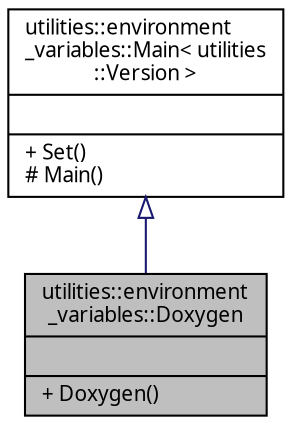 digraph "utilities::environment_variables::Doxygen"
{
 // INTERACTIVE_SVG=YES
  edge [fontname="Verdana",fontsize="10",labelfontname="Verdana",labelfontsize="10"];
  node [fontname="Verdana",fontsize="10",shape=record];
  Node1 [label="{utilities::environment\l_variables::Doxygen\n||+ Doxygen()\l}",height=0.2,width=0.4,color="black", fillcolor="grey75", style="filled", fontcolor="black"];
  Node2 -> Node1 [dir="back",color="midnightblue",fontsize="10",style="solid",arrowtail="onormal",fontname="Verdana"];
  Node2 [label="{utilities::environment\l_variables::Main\< utilities\l::Version \>\n||+ Set()\l# Main()\l}",height=0.2,width=0.4,color="black", fillcolor="white", style="filled",URL="$classutilities_1_1environment__variables_1_1_main.html"];
}
